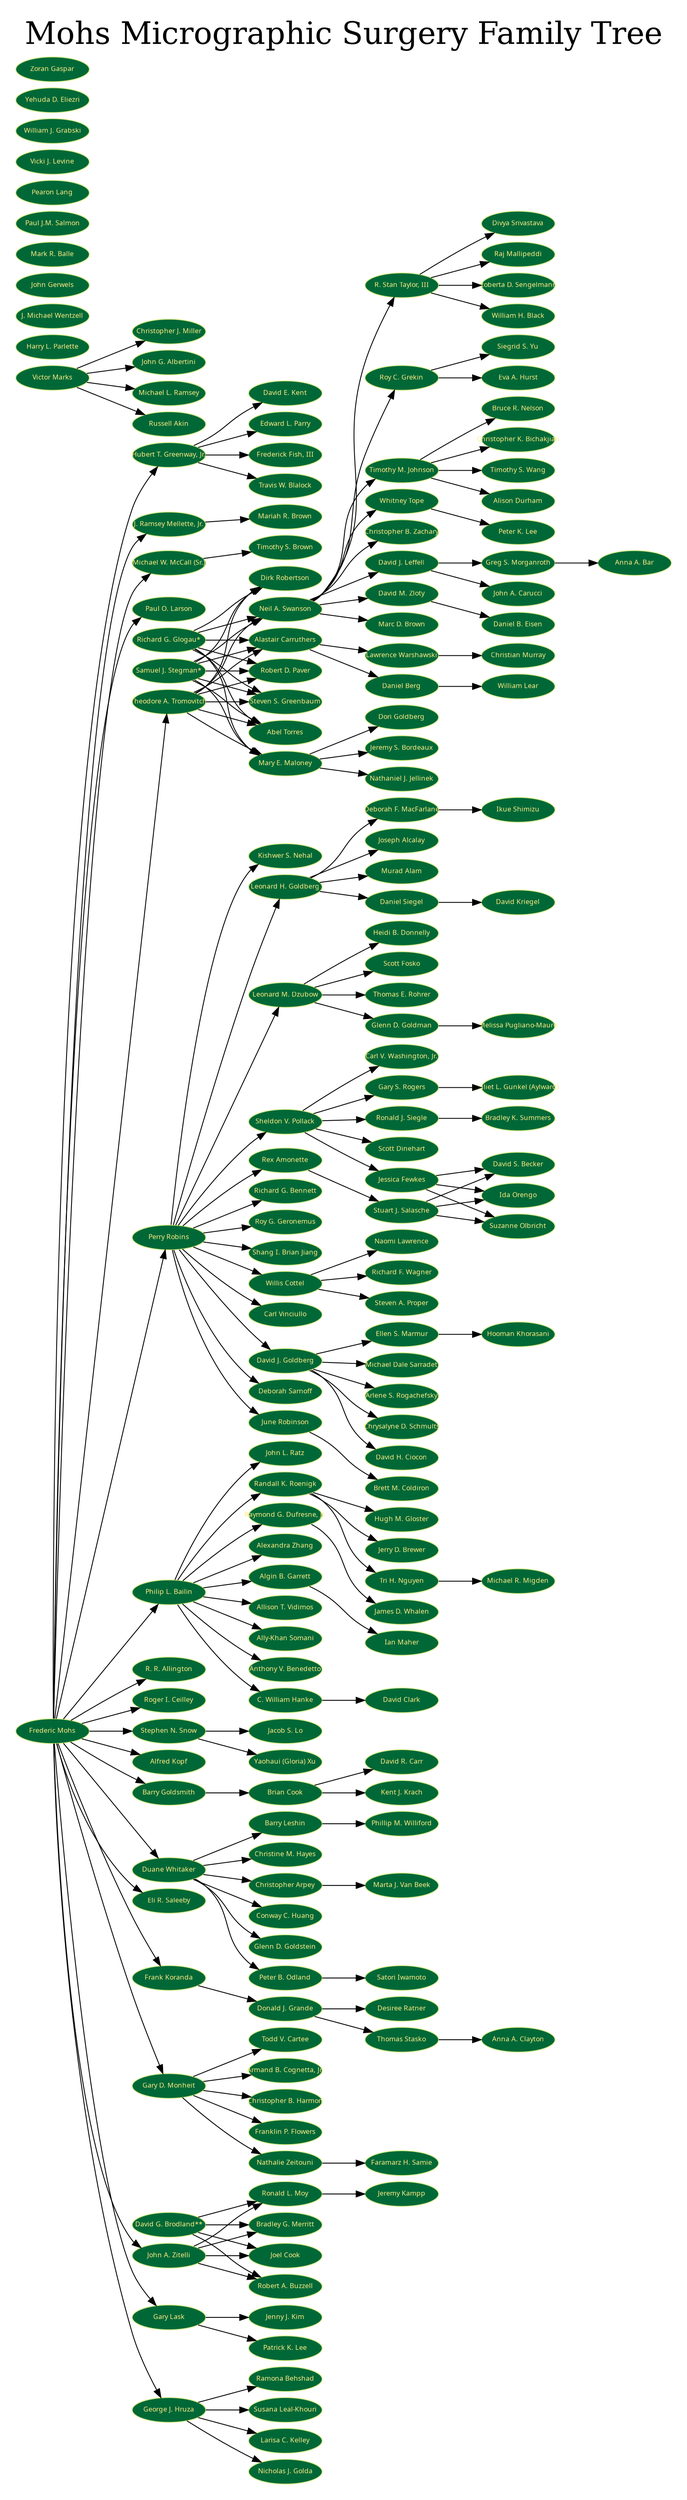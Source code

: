 
digraph "mohs" {
    graph [
		charset = "UTF-8";
		label = "Mohs Micrographic Surgery Family Tree",
		labelloc = "t",
		labeljust = "c",
		bgcolor = white
		fontcolor = "black",
		fontsize = 36,
		style = "filled",
		rankdir = LR,
		margin = 0.2,
		splines = spline,
		ranksep = 0.7,
		nodesep = 0.1
	];

	node [
		colorscheme = "rdylgn11"
		style = "solid,filled",
		fontsize = 8,
		fontcolor = "#ffeb85",
		fontname = "Migu 1M",
		color = 7,
		fillcolor = 11,
		fixedsize = true,
		height = .4,
		width = 1.2
	];

	edge [
		style = solid,
		fontsize = 14,
		fontcolor = white,
		fontname = "Migu 1M",
		color = black,
		labelfloat = true,
		labeldistance = 2.5,
		labelangle = 70
	];
	person0 [label = "Abel Torres"];
	person1 [label = "Alastair Carruthers"];
	person2 [label = "Alexandra Zhang"];
	person3 [label = "Alfred Kopf"];
	person4 [label = "Algin B. Garrett"];
	person5 [label = "Alison Durham"];
	person6 [label = "Allison T. Vidimos"];
	person7 [label = "Ally-Khan Somani"];
	person8 [label = "Anna A. Bar"];
	person9 [label = "Anna A. Clayton"];
	person10 [label = "Anthony V. Benedetto"];
	person11 [label = "Arlene S. Rogachefsky"];
	person12 [label = "Armand B. Cognetta, Jr."];
	person13 [label = "Barry Goldsmith"];
	person14 [label = "Barry Leshin"];
	person15 [label = "Bradley G. Merritt"];
	person16 [label = "Bradley K. Summers"];
	person17 [label = "Brett M. Coldiron"];
	person18 [label = "Brian Cook"];
	person19 [label = "Bruce R. Nelson"];
	person20 [label = "C. William Hanke"];
	person21 [label = "Carl V. Washington, Jr."];
	person22 [label = "Carl Vinciullo"];
	person23 [label = "Christian Murray"];
	person24 [label = "Christine M. Hayes"];
	person25 [label = "Christopher Arpey"];
	person26 [label = "Christopher B. Harmon"];
	person27 [label = "Christopher B. Zachary"];
	person28 [label = "Christopher J. Miller"];
	person29 [label = "Christopher K. Bichakjian"];
	person30 [label = "Chrysalyne D. Schmults"];
	person31 [label = "Conway C. Huang"];
	person32 [label = "Daniel B. Eisen"];
	person33 [label = "Daniel Berg"];
	person34 [label = "Daniel Siegel"];
	person35 [label = "David Clark"];
	person36 [label = "David E. Kent"];
	person37 [label = "David H. Ciocon"];
	person38 [label = "David J. Goldberg"];
	person39 [label = "David J. Leffell"];
	person40 [label = "David Kriegel"];
	person41 [label = "David M. Zloty"];
	person42 [label = "David R. Carr"];
	person43 [label = "David S. Becker"];
	person44 [label = "Deborah F. MacFarlane"];
	person45 [label = "Deborah Sarnoff"];
	person46 [label = "Desiree Ratner"];
	person47 [label = "Dirk Robertson"];
	person48 [label = "Divya Srivastava"];
	person49 [label = "Donald J. Grande"];
	person50 [label = "Dori Goldberg"];
	person51 [label = "Duane Whitaker"];
	person52 [label = "Edward L. Parry"];
	person53 [label = "Eli R. Saleeby"];
	person54 [label = "Ellen S. Marmur"];
	person55 [label = "Eva A. Hurst"];
	person56 [label = "Faramarz H. Samie"];
	person57 [label = "Frank Koranda"];
	person58 [label = "Franklin P. Flowers"];
	person59 [label = "Frederic Mohs"];
	person60 [label = "Frederick Fish, III"];
	person61 [label = "Gary D. Monheit"];
	person62 [label = "Gary Lask"];
	person63 [label = "Gary S. Rogers"];
	person64 [label = "George J. Hruza"];
	person65 [label = "Glenn D. Goldman"];
	person66 [label = "Glenn D. Goldstein"];
	person67 [label = "Greg S. Morganroth"];
	person68 [label = "Harry L. Parlette"];
	person69 [label = "Heidi B. Donnelly"];
	person70 [label = "Hooman Khorasani"];
	person71 [label = "Hubert T. Greenway, Jr."];
	person72 [label = "Hugh M. Gloster"];
	person73 [label = "Ian Maher"];
	person74 [label = "Ida Orengo"];
	person75 [label = "Ikue Shimizu"];
	person76 [label = "J. Michael Wentzell"];
	person77 [label = "J. Ramsey Mellette, Jr."];
	person78 [label = "Jacob S. Lo"];
	person79 [label = "James D. Whalen"];
	person80 [label = "Jenny J. Kim"];
	person81 [label = "Jeremy Kampp"];
	person82 [label = "Jeremy S. Bordeaux"];
	person83 [label = "Jerry D. Brewer"];
	person84 [label = "Jessica Fewkes"];
	person85 [label = "Stuart J. Salasche"];
	person86 [label = "Joel Cook"];
	person87 [label = "John A. Carucci"];
	person88 [label = "John A. Zitelli"];
	person89 [label = "David G. Brodland**"];
	person90 [label = "John G. Albertini"];
	person91 [label = "John Gerwels"];
	person92 [label = "John L. Ratz"];
	person93 [label = "Joseph Alcalay"];
	person94 [label = "Juliet L. Gunkel (Aylward)"];
	person95 [label = "June Robinson"];
	person96 [label = "Kent J. Krach"];
	person97 [label = "Kishwer S. Nehal"];
	person98 [label = "Larisa C. Kelley"];
	person99 [label = "Lawrence Warshawski"];
	person100 [label = "Leonard H. Goldberg"];
	person101 [label = "Leonard M. Dzubow"];
	person102 [label = "Michael Dale Sarradet"];
	person103 [label = "Marc D. Brown"];
	person104 [label = "Mariah R. Brown"];
	person105 [label = "Mark R. Balle"];
	person106 [label = "Marta J. Van Beek"];
	person107 [label = "Mary E. Maloney"];
	person108 [label = "Melissa Pugliano-Mauro"];
	person109 [label = "Michael L. Ramsey"];
	person110 [label = "Michael R. Migden"];
	person111 [label = "Michael W. McCall (Sr.)"];
	person112 [label = "Murad Alam"];
	person113 [label = "Naomi Lawrence"];
	person114 [label = "Nathalie Zeitouni"];
	person115 [label = "Nathaniel J. Jellinek"];
	person116 [label = "Neil A. Swanson"];
	person117 [label = "Nicholas J. Golda"];
	person118 [label = "Patrick K. Lee"];
	person119 [label = "Paul J.M. Salmon"];
	person120 [label = "Paul O. Larson"];
	person121 [label = "Pearon Lang"];
	person122 [label = "Perry Robins"];
	person123 [label = "Peter B. Odland"];
	person124 [label = "Peter K. Lee"];
	person125 [label = "Philip L. Bailin"];
	person126 [label = "Phillip M. Williford"];
	person127 [label = "R. R. Allington"];
	person128 [label = "R. Stan Taylor, III"];
	person129 [label = "Raj Mallipeddi"];
	person130 [label = "Ramona Behshad"];
	person131 [label = "Randall K. Roenigk"];
	person132 [label = "Raymond G. Dufresne, Jr."];
	person133 [label = "Rex Amonette"];
	person134 [label = "Richard F. Wagner"];
	person135 [label = "Richard G. Bennett"];
	person136 [label = "Robert A. Buzzell"];
	person137 [label = "Robert D. Paver"];
	person138 [label = "Roberta D. Sengelmann"];
	person139 [label = "Roger I. Ceilley"];
	person140 [label = "Ronald J. Siegle"];
	person141 [label = "Ronald L. Moy"];
	person142 [label = "Roy C. Grekin"];
	person143 [label = "Roy G. Geronemus"];
	person144 [label = "Russell Akin"];
	person145 [label = "Shang I. Brian Jiang"];
	person146 [label = "Satori Iwamoto"];
	person147 [label = "Scott Dinehart"];
	person148 [label = "Scott Fosko"];
	person149 [label = "Sheldon V. Pollack"];
	person150 [label = "Siegrid S. Yu"];
	person151 [label = "Stephen N. Snow"];
	person152 [label = "Steven A. Proper"];
	person153 [label = "Steven S. Greenbaum"];
	person154 [label = "Susana Leal-Khouri"];
	person155 [label = "Suzanne Olbricht"];
	person156 [label = "Richard G. Glogau*"];
	person157 [label = "Theodore A. Tromovitch"];
	person158 [label = "Samuel J. Stegman*"];
	person159 [label = "Thomas E. Rohrer"];
	person160 [label = "Thomas Stasko"];
	person161 [label = "Timothy M. Johnson"];
	person162 [label = "Timothy S. Brown"];
	person163 [label = "Timothy S. Wang"];
	person164 [label = "Todd V. Cartee"];
	person165 [label = "Travis W. Blalock"];
	person166 [label = "Tri H. Nguyen"];
	person167 [label = "Vicki J. Levine"];
	person168 [label = "Victor Marks"];
	person169 [label = "Whitney Tope"];
	person170 [label = "William H. Black"];
	person171 [label = "William J. Grabski"];
	person172 [label = "William Lear"];
	person173 [label = "Willis Cottel"];
	person174 [label = "Yaohaui (Gloria) Xu"];
	person175 [label = "Yehuda D. Eliezri"];
	person176 [label = "Zoran Gaspar"];
	person1 -> person99;
	person1 -> person33;
	person4 -> person73;
	person13 -> person18;
	person14 -> person126;
	person18 -> person42;
	person18 -> person96;
	person20 -> person35;
	person25 -> person106;
	person33 -> person172;
	person34 -> person40;
	person38 -> person54;
	person38 -> person11;
	person38 -> person30;
	person38 -> person102;
	person38 -> person37;
	person39 -> person67;
	person39 -> person87;
	person41 -> person32;
	person44 -> person75;
	person49 -> person160;
	person49 -> person46;
	person51 -> person24;
	person51 -> person25;
	person51 -> person31;
	person51 -> person14;
	person51 -> person66;
	person51 -> person123;
	person54 -> person70;
	person57 -> person49;
	person59 -> person111;
	person59 -> person122;
	person59 -> person127;
	person59 -> person3;
	person59 -> person88;
	person59 -> person125;
	person59 -> person157;
	person59 -> person71;
	person59 -> person61;
	person59 -> person64;
	person59 -> person53;
	person59 -> person151;
	person59 -> person139;
	person59 -> person120;
	person59 -> person57;
	person59 -> person51;
	person59 -> person62;
	person59 -> person77;
	person59 -> person13;
	person61 -> person164;
	person61 -> person114;
	person61 -> person12;
	person61 -> person26;
	person61 -> person58;
	person62 -> person118;
	person62 -> person80;
	person63 -> person94;
	person64 -> person154;
	person64 -> person98;
	person64 -> person117;
	person64 -> person130;
	person65 -> person108;
	person67 -> person8;
	person71 -> person60;
	person71 -> person52;
	person71 -> person36;
	person71 -> person165;
	person77 -> person104;
	person84 -> person43;
	person84 -> person74;
	person84 -> person155;
	person85 -> person43;
	person85 -> person74;
	person85 -> person155;
	person88 -> person86;
	person88 -> person141;
	person88 -> person136;
	person88 -> person15;
	person89 -> person86;
	person89 -> person141;
	person89 -> person136;
	person89 -> person15;
	person95 -> person17;
	person99 -> person23;
	person100 -> person93;
	person100 -> person112;
	person100 -> person44;
	person100 -> person34;
	person101 -> person65;
	person101 -> person148;
	person101 -> person159;
	person101 -> person69;
	person107 -> person115;
	person107 -> person50;
	person107 -> person82;
	person111 -> person162;
	person114 -> person56;
	person116 -> person27;
	person116 -> person41;
	person116 -> person103;
	person116 -> person161;
	person116 -> person169;
	person116 -> person142;
	person116 -> person39;
	person116 -> person128;
	person122 -> person149;
	person122 -> person38;
	person122 -> person97;
	person122 -> person143;
	person122 -> person135;
	person122 -> person173;
	person122 -> person100;
	person122 -> person101;
	person122 -> person145;
	person122 -> person95;
	person122 -> person133;
	person122 -> person22;
	person122 -> person45;
	person123 -> person146;
	person125 -> person4;
	person125 -> person132;
	person125 -> person6;
	person125 -> person7;
	person125 -> person131;
	person125 -> person10;
	person125 -> person20;
	person125 -> person92;
	person125 -> person2;
	person128 -> person48;
	person128 -> person138;
	person128 -> person129;
	person128 -> person170;
	person131 -> person72;
	person131 -> person166;
	person131 -> person83;
	person132 -> person79;
	person133 -> person85;
	person140 -> person16;
	person141 -> person81;
	person142 -> person150;
	person142 -> person55;
	person149 -> person63;
	person149 -> person84;
	person149 -> person21;
	person149 -> person147;
	person149 -> person140;
	person151 -> person78;
	person151 -> person174;
	person156 -> person1;
	person156 -> person153;
	person156 -> person116;
	person156 -> person0;
	person156 -> person137;
	person156 -> person47;
	person156 -> person107;
	person157 -> person1;
	person157 -> person153;
	person157 -> person116;
	person157 -> person0;
	person157 -> person137;
	person157 -> person47;
	person157 -> person107;
	person158 -> person1;
	person158 -> person153;
	person158 -> person116;
	person158 -> person0;
	person158 -> person137;
	person158 -> person47;
	person158 -> person107;
	person160 -> person9;
	person161 -> person19;
	person161 -> person29;
	person161 -> person163;
	person161 -> person5;
	person166 -> person110;
	person168 -> person109;
	person168 -> person90;
	person168 -> person28;
	person168 -> person144;
	person169 -> person124;
	person173 -> person113;
	person173 -> person152;
	person173 -> person134;
}